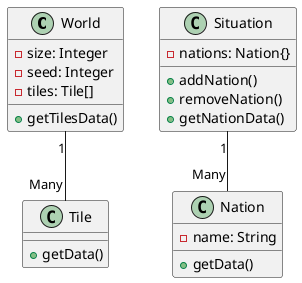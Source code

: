 @startuml

class World {
  -size: Integer
  -seed: Integer
  -tiles: Tile[]

  +getTilesData()
}
World "1" -- "Many" Tile

class Tile {
  +getData()
}

class Situation {
  -nations: Nation{}

  +addNation()
  +removeNation()
  +getNationData()
}
Situation "1" -- "Many" Nation

class Nation {
  -name: String
  +getData()
}

@enduml